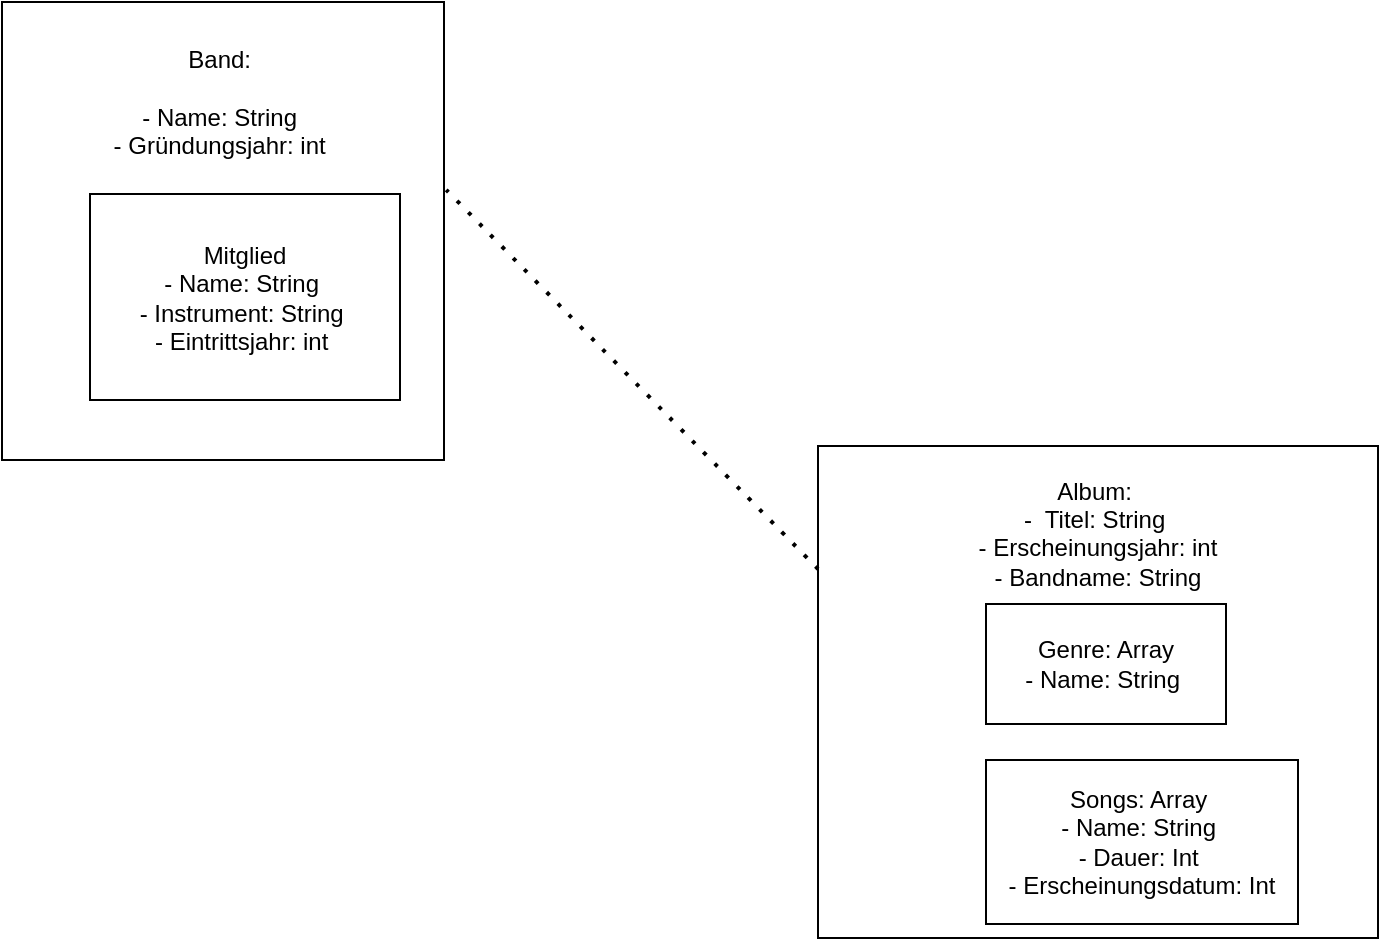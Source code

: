 <mxfile version="27.0.9">
  <diagram name="Seite-1" id="_MsoE-6C5AxzFxB0PAsi">
    <mxGraphModel dx="1129" dy="823" grid="0" gridSize="10" guides="1" tooltips="1" connect="1" arrows="1" fold="1" page="0" pageScale="1" pageWidth="827" pageHeight="1169" math="0" shadow="0">
      <root>
        <mxCell id="0" />
        <mxCell id="1" parent="0" />
        <mxCell id="nR6lSDJ4ttn1K4LJ955I-32" value="&lt;div&gt;Album:&amp;nbsp;&lt;br&gt;-&amp;nbsp; Titel: String&amp;nbsp;&lt;/div&gt;&lt;div&gt;- Erscheinungsjahr: int&lt;/div&gt;&lt;div&gt;- Bandname: String&lt;/div&gt;&lt;div&gt;&lt;br&gt;&lt;/div&gt;&lt;div&gt;&lt;br&gt;&lt;/div&gt;&lt;div&gt;&lt;br&gt;&lt;/div&gt;&lt;div&gt;&lt;br&gt;&lt;/div&gt;&lt;div&gt;&lt;br&gt;&lt;/div&gt;&lt;div&gt;&lt;br&gt;&lt;/div&gt;&lt;div&gt;&lt;br&gt;&lt;/div&gt;&lt;div&gt;&lt;br&gt;&lt;/div&gt;&lt;div&gt;&lt;br&gt;&lt;/div&gt;&lt;div&gt;&lt;br&gt;&lt;/div&gt;&lt;div&gt;&lt;br&gt;&lt;/div&gt;" style="rounded=0;whiteSpace=wrap;html=1;" vertex="1" parent="1">
          <mxGeometry x="1162" y="609" width="280" height="246" as="geometry" />
        </mxCell>
        <mxCell id="nR6lSDJ4ttn1K4LJ955I-29" value="Band:&amp;nbsp;&lt;div&gt;&lt;br&gt;&lt;/div&gt;&lt;div&gt;- Name: String&amp;nbsp;&lt;/div&gt;&lt;div&gt;- Gründungsjahr: int&amp;nbsp;&lt;/div&gt;&lt;div&gt;&lt;br&gt;&lt;/div&gt;&lt;div&gt;&lt;br&gt;&lt;/div&gt;&lt;div&gt;&lt;br&gt;&lt;/div&gt;&lt;div&gt;&lt;br&gt;&lt;/div&gt;&lt;div&gt;&lt;br&gt;&lt;/div&gt;&lt;div&gt;&lt;br&gt;&lt;/div&gt;&lt;div&gt;&lt;br&gt;&lt;/div&gt;&lt;div&gt;&lt;br&gt;&lt;/div&gt;&lt;div&gt;&lt;br&gt;&lt;/div&gt;" style="rounded=0;whiteSpace=wrap;html=1;" vertex="1" parent="1">
          <mxGeometry x="754" y="387" width="221" height="229" as="geometry" />
        </mxCell>
        <mxCell id="nR6lSDJ4ttn1K4LJ955I-31" value="Genre: Array&lt;div&gt;- Name: String&amp;nbsp;&lt;/div&gt;" style="rounded=0;whiteSpace=wrap;html=1;" vertex="1" parent="1">
          <mxGeometry x="1246" y="688" width="120" height="60" as="geometry" />
        </mxCell>
        <mxCell id="nR6lSDJ4ttn1K4LJ955I-33" style="edgeStyle=none;curved=1;rounded=0;orthogonalLoop=1;jettySize=auto;html=1;exitX=1;exitY=0.75;exitDx=0;exitDy=0;fontSize=12;startSize=8;endSize=8;" edge="1" parent="1" source="nR6lSDJ4ttn1K4LJ955I-31" target="nR6lSDJ4ttn1K4LJ955I-31">
          <mxGeometry relative="1" as="geometry" />
        </mxCell>
        <mxCell id="nR6lSDJ4ttn1K4LJ955I-187" value="Mitglied&lt;div&gt;- Name: String&amp;nbsp;&lt;/div&gt;&lt;div&gt;- Instrument: String&amp;nbsp;&lt;/div&gt;&lt;div&gt;- Eintrittsjahr: int&amp;nbsp;&lt;/div&gt;" style="rounded=0;whiteSpace=wrap;html=1;" vertex="1" parent="1">
          <mxGeometry x="798" y="483" width="155" height="103" as="geometry" />
        </mxCell>
        <mxCell id="nR6lSDJ4ttn1K4LJ955I-189" value="" style="endArrow=none;dashed=1;html=1;dashPattern=1 3;strokeWidth=2;rounded=0;fontSize=12;startSize=8;endSize=8;curved=1;entryX=1.005;entryY=0.41;entryDx=0;entryDy=0;entryPerimeter=0;exitX=0;exitY=0.25;exitDx=0;exitDy=0;" edge="1" parent="1" source="nR6lSDJ4ttn1K4LJ955I-32" target="nR6lSDJ4ttn1K4LJ955I-29">
          <mxGeometry width="50" height="50" relative="1" as="geometry">
            <mxPoint x="1031" y="699" as="sourcePoint" />
            <mxPoint x="1081" y="649" as="targetPoint" />
          </mxGeometry>
        </mxCell>
        <mxCell id="nR6lSDJ4ttn1K4LJ955I-190" value="Songs: Array&amp;nbsp;&lt;div&gt;- Name: String&amp;nbsp;&lt;/div&gt;&lt;div&gt;- Dauer: Int&amp;nbsp;&lt;/div&gt;&lt;div&gt;- Erscheinungsdatum: Int&lt;/div&gt;" style="rounded=0;whiteSpace=wrap;html=1;" vertex="1" parent="1">
          <mxGeometry x="1246" y="766" width="156" height="82" as="geometry" />
        </mxCell>
      </root>
    </mxGraphModel>
  </diagram>
</mxfile>
